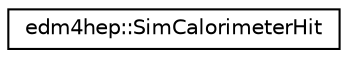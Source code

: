 digraph "Graphical Class Hierarchy"
{
 // LATEX_PDF_SIZE
  edge [fontname="Helvetica",fontsize="10",labelfontname="Helvetica",labelfontsize="10"];
  node [fontname="Helvetica",fontsize="10",shape=record];
  rankdir="LR";
  Node0 [label="edm4hep::SimCalorimeterHit",height=0.2,width=0.4,color="black", fillcolor="white", style="filled",URL="$classedm4hep_1_1_sim_calorimeter_hit.html",tooltip="Simulated calorimeter hit."];
}
